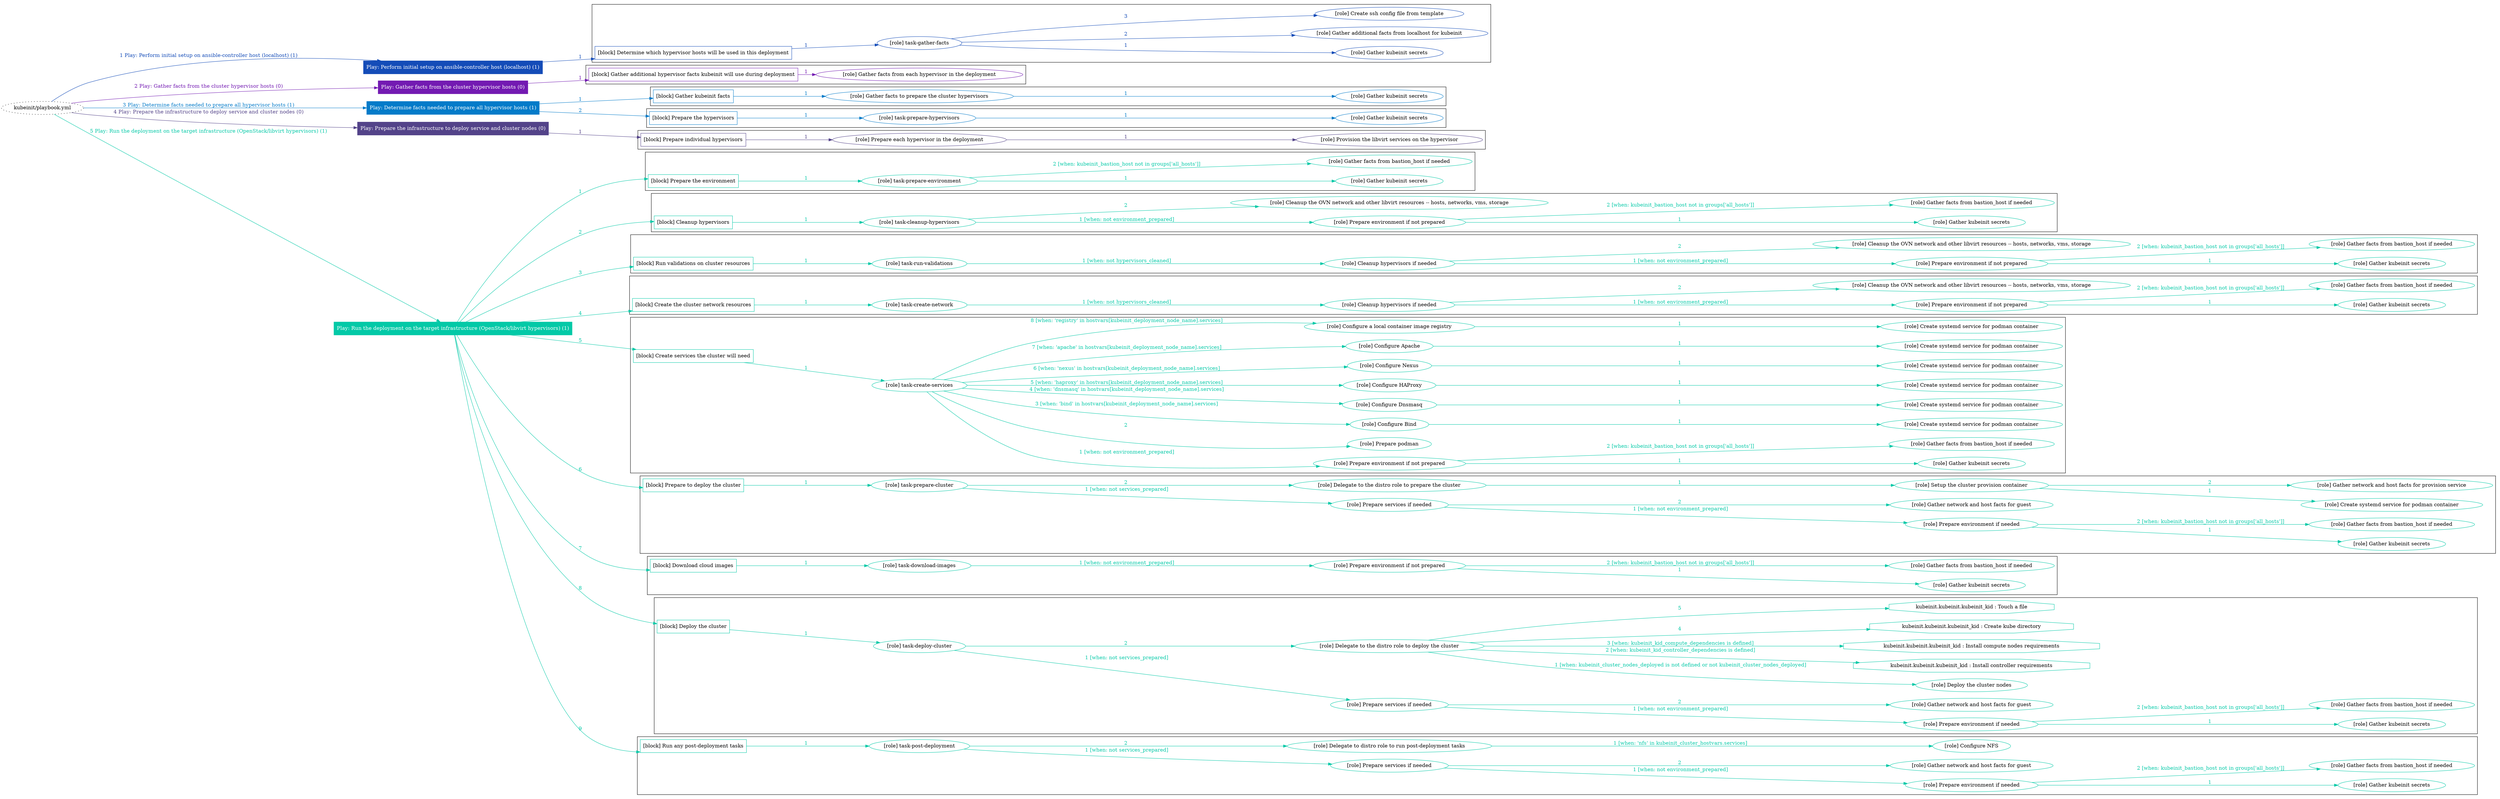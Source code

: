 digraph {
	graph [concentrate=true ordering=in rankdir=LR ratio=fill]
	edge [esep=5 sep=10]
	"kubeinit/playbook.yml" [URL="/home/runner/work/kubeinit/kubeinit/kubeinit/playbook.yml" id=playbook_cefaba28 style=dotted]
	"kubeinit/playbook.yml" -> play_325d3f49 [label="1 Play: Perform initial setup on ansible-controller host (localhost) (1)" color="#144cb8" fontcolor="#144cb8" id=edge_play_325d3f49 labeltooltip="1 Play: Perform initial setup on ansible-controller host (localhost) (1)" tooltip="1 Play: Perform initial setup on ansible-controller host (localhost) (1)"]
	subgraph "Play: Perform initial setup on ansible-controller host (localhost) (1)" {
		play_325d3f49 [label="Play: Perform initial setup on ansible-controller host (localhost) (1)" URL="/home/runner/work/kubeinit/kubeinit/kubeinit/playbook.yml" color="#144cb8" fontcolor="#ffffff" id=play_325d3f49 shape=box style=filled tooltip=localhost]
		play_325d3f49 -> block_23376b75 [label=1 color="#144cb8" fontcolor="#144cb8" id=edge_block_23376b75 labeltooltip=1 tooltip=1]
		subgraph cluster_block_23376b75 {
			block_23376b75 [label="[block] Determine which hypervisor hosts will be used in this deployment" URL="/home/runner/work/kubeinit/kubeinit/kubeinit/playbook.yml" color="#144cb8" id=block_23376b75 labeltooltip="Determine which hypervisor hosts will be used in this deployment" shape=box tooltip="Determine which hypervisor hosts will be used in this deployment"]
			block_23376b75 -> role_2024623d [label="1 " color="#144cb8" fontcolor="#144cb8" id=edge_role_2024623d labeltooltip="1 " tooltip="1 "]
			subgraph "task-gather-facts" {
				role_2024623d [label="[role] task-gather-facts" URL="/home/runner/work/kubeinit/kubeinit/kubeinit/playbook.yml" color="#144cb8" id=role_2024623d tooltip="task-gather-facts"]
				role_2024623d -> role_bca97a11 [label="1 " color="#144cb8" fontcolor="#144cb8" id=edge_role_bca97a11 labeltooltip="1 " tooltip="1 "]
				subgraph "Gather kubeinit secrets" {
					role_bca97a11 [label="[role] Gather kubeinit secrets" URL="/home/runner/.ansible/collections/ansible_collections/kubeinit/kubeinit/roles/kubeinit_prepare/tasks/build_hypervisors_group.yml" color="#144cb8" id=role_bca97a11 tooltip="Gather kubeinit secrets"]
				}
				role_2024623d -> role_b71e6210 [label="2 " color="#144cb8" fontcolor="#144cb8" id=edge_role_b71e6210 labeltooltip="2 " tooltip="2 "]
				subgraph "Gather additional facts from localhost for kubeinit" {
					role_b71e6210 [label="[role] Gather additional facts from localhost for kubeinit" URL="/home/runner/.ansible/collections/ansible_collections/kubeinit/kubeinit/roles/kubeinit_prepare/tasks/build_hypervisors_group.yml" color="#144cb8" id=role_b71e6210 tooltip="Gather additional facts from localhost for kubeinit"]
				}
				role_2024623d -> role_674f438b [label="3 " color="#144cb8" fontcolor="#144cb8" id=edge_role_674f438b labeltooltip="3 " tooltip="3 "]
				subgraph "Create ssh config file from template" {
					role_674f438b [label="[role] Create ssh config file from template" URL="/home/runner/.ansible/collections/ansible_collections/kubeinit/kubeinit/roles/kubeinit_prepare/tasks/build_hypervisors_group.yml" color="#144cb8" id=role_674f438b tooltip="Create ssh config file from template"]
				}
			}
		}
	}
	"kubeinit/playbook.yml" -> play_42750a57 [label="2 Play: Gather facts from the cluster hypervisor hosts (0)" color="#731ab2" fontcolor="#731ab2" id=edge_play_42750a57 labeltooltip="2 Play: Gather facts from the cluster hypervisor hosts (0)" tooltip="2 Play: Gather facts from the cluster hypervisor hosts (0)"]
	subgraph "Play: Gather facts from the cluster hypervisor hosts (0)" {
		play_42750a57 [label="Play: Gather facts from the cluster hypervisor hosts (0)" URL="/home/runner/work/kubeinit/kubeinit/kubeinit/playbook.yml" color="#731ab2" fontcolor="#ffffff" id=play_42750a57 shape=box style=filled tooltip="Play: Gather facts from the cluster hypervisor hosts (0)"]
		play_42750a57 -> block_5f32276d [label=1 color="#731ab2" fontcolor="#731ab2" id=edge_block_5f32276d labeltooltip=1 tooltip=1]
		subgraph cluster_block_5f32276d {
			block_5f32276d [label="[block] Gather additional hypervisor facts kubeinit will use during deployment" URL="/home/runner/work/kubeinit/kubeinit/kubeinit/playbook.yml" color="#731ab2" id=block_5f32276d labeltooltip="Gather additional hypervisor facts kubeinit will use during deployment" shape=box tooltip="Gather additional hypervisor facts kubeinit will use during deployment"]
			block_5f32276d -> role_89d2729c [label="1 " color="#731ab2" fontcolor="#731ab2" id=edge_role_89d2729c labeltooltip="1 " tooltip="1 "]
			subgraph "Gather facts from each hypervisor in the deployment" {
				role_89d2729c [label="[role] Gather facts from each hypervisor in the deployment" URL="/home/runner/work/kubeinit/kubeinit/kubeinit/playbook.yml" color="#731ab2" id=role_89d2729c tooltip="Gather facts from each hypervisor in the deployment"]
			}
		}
	}
	"kubeinit/playbook.yml" -> play_614ac82c [label="3 Play: Determine facts needed to prepare all hypervisor hosts (1)" color="#037bc9" fontcolor="#037bc9" id=edge_play_614ac82c labeltooltip="3 Play: Determine facts needed to prepare all hypervisor hosts (1)" tooltip="3 Play: Determine facts needed to prepare all hypervisor hosts (1)"]
	subgraph "Play: Determine facts needed to prepare all hypervisor hosts (1)" {
		play_614ac82c [label="Play: Determine facts needed to prepare all hypervisor hosts (1)" URL="/home/runner/work/kubeinit/kubeinit/kubeinit/playbook.yml" color="#037bc9" fontcolor="#ffffff" id=play_614ac82c shape=box style=filled tooltip=localhost]
		play_614ac82c -> block_f7cb5c4a [label=1 color="#037bc9" fontcolor="#037bc9" id=edge_block_f7cb5c4a labeltooltip=1 tooltip=1]
		subgraph cluster_block_f7cb5c4a {
			block_f7cb5c4a [label="[block] Gather kubeinit facts" URL="/home/runner/work/kubeinit/kubeinit/kubeinit/playbook.yml" color="#037bc9" id=block_f7cb5c4a labeltooltip="Gather kubeinit facts" shape=box tooltip="Gather kubeinit facts"]
			block_f7cb5c4a -> role_6af7c5f3 [label="1 " color="#037bc9" fontcolor="#037bc9" id=edge_role_6af7c5f3 labeltooltip="1 " tooltip="1 "]
			subgraph "Gather facts to prepare the cluster hypervisors" {
				role_6af7c5f3 [label="[role] Gather facts to prepare the cluster hypervisors" URL="/home/runner/work/kubeinit/kubeinit/kubeinit/playbook.yml" color="#037bc9" id=role_6af7c5f3 tooltip="Gather facts to prepare the cluster hypervisors"]
				role_6af7c5f3 -> role_f7c3d868 [label="1 " color="#037bc9" fontcolor="#037bc9" id=edge_role_f7c3d868 labeltooltip="1 " tooltip="1 "]
				subgraph "Gather kubeinit secrets" {
					role_f7c3d868 [label="[role] Gather kubeinit secrets" URL="/home/runner/.ansible/collections/ansible_collections/kubeinit/kubeinit/roles/kubeinit_prepare/tasks/gather_kubeinit_facts.yml" color="#037bc9" id=role_f7c3d868 tooltip="Gather kubeinit secrets"]
				}
			}
		}
		play_614ac82c -> block_202badc5 [label=2 color="#037bc9" fontcolor="#037bc9" id=edge_block_202badc5 labeltooltip=2 tooltip=2]
		subgraph cluster_block_202badc5 {
			block_202badc5 [label="[block] Prepare the hypervisors" URL="/home/runner/work/kubeinit/kubeinit/kubeinit/playbook.yml" color="#037bc9" id=block_202badc5 labeltooltip="Prepare the hypervisors" shape=box tooltip="Prepare the hypervisors"]
			block_202badc5 -> role_7972b65f [label="1 " color="#037bc9" fontcolor="#037bc9" id=edge_role_7972b65f labeltooltip="1 " tooltip="1 "]
			subgraph "task-prepare-hypervisors" {
				role_7972b65f [label="[role] task-prepare-hypervisors" URL="/home/runner/work/kubeinit/kubeinit/kubeinit/playbook.yml" color="#037bc9" id=role_7972b65f tooltip="task-prepare-hypervisors"]
				role_7972b65f -> role_b2ff57ec [label="1 " color="#037bc9" fontcolor="#037bc9" id=edge_role_b2ff57ec labeltooltip="1 " tooltip="1 "]
				subgraph "Gather kubeinit secrets" {
					role_b2ff57ec [label="[role] Gather kubeinit secrets" URL="/home/runner/.ansible/collections/ansible_collections/kubeinit/kubeinit/roles/kubeinit_prepare/tasks/gather_kubeinit_facts.yml" color="#037bc9" id=role_b2ff57ec tooltip="Gather kubeinit secrets"]
				}
			}
		}
	}
	"kubeinit/playbook.yml" -> play_904a58d1 [label="4 Play: Prepare the infrastructure to deploy service and cluster nodes (0)" color="#534389" fontcolor="#534389" id=edge_play_904a58d1 labeltooltip="4 Play: Prepare the infrastructure to deploy service and cluster nodes (0)" tooltip="4 Play: Prepare the infrastructure to deploy service and cluster nodes (0)"]
	subgraph "Play: Prepare the infrastructure to deploy service and cluster nodes (0)" {
		play_904a58d1 [label="Play: Prepare the infrastructure to deploy service and cluster nodes (0)" URL="/home/runner/work/kubeinit/kubeinit/kubeinit/playbook.yml" color="#534389" fontcolor="#ffffff" id=play_904a58d1 shape=box style=filled tooltip="Play: Prepare the infrastructure to deploy service and cluster nodes (0)"]
		play_904a58d1 -> block_9844ecdd [label=1 color="#534389" fontcolor="#534389" id=edge_block_9844ecdd labeltooltip=1 tooltip=1]
		subgraph cluster_block_9844ecdd {
			block_9844ecdd [label="[block] Prepare individual hypervisors" URL="/home/runner/work/kubeinit/kubeinit/kubeinit/playbook.yml" color="#534389" id=block_9844ecdd labeltooltip="Prepare individual hypervisors" shape=box tooltip="Prepare individual hypervisors"]
			block_9844ecdd -> role_055c35c7 [label="1 " color="#534389" fontcolor="#534389" id=edge_role_055c35c7 labeltooltip="1 " tooltip="1 "]
			subgraph "Prepare each hypervisor in the deployment" {
				role_055c35c7 [label="[role] Prepare each hypervisor in the deployment" URL="/home/runner/work/kubeinit/kubeinit/kubeinit/playbook.yml" color="#534389" id=role_055c35c7 tooltip="Prepare each hypervisor in the deployment"]
				role_055c35c7 -> role_8af841fa [label="1 " color="#534389" fontcolor="#534389" id=edge_role_8af841fa labeltooltip="1 " tooltip="1 "]
				subgraph "Provision the libvirt services on the hypervisor" {
					role_8af841fa [label="[role] Provision the libvirt services on the hypervisor" URL="/home/runner/.ansible/collections/ansible_collections/kubeinit/kubeinit/roles/kubeinit_prepare/tasks/prepare_hypervisor.yml" color="#534389" id=role_8af841fa tooltip="Provision the libvirt services on the hypervisor"]
				}
			}
		}
	}
	"kubeinit/playbook.yml" -> play_9a0593f5 [label="5 Play: Run the deployment on the target infrastructure (OpenStack/libvirt hypervisors) (1)" color="#03c9a7" fontcolor="#03c9a7" id=edge_play_9a0593f5 labeltooltip="5 Play: Run the deployment on the target infrastructure (OpenStack/libvirt hypervisors) (1)" tooltip="5 Play: Run the deployment on the target infrastructure (OpenStack/libvirt hypervisors) (1)"]
	subgraph "Play: Run the deployment on the target infrastructure (OpenStack/libvirt hypervisors) (1)" {
		play_9a0593f5 [label="Play: Run the deployment on the target infrastructure (OpenStack/libvirt hypervisors) (1)" URL="/home/runner/work/kubeinit/kubeinit/kubeinit/playbook.yml" color="#03c9a7" fontcolor="#ffffff" id=play_9a0593f5 shape=box style=filled tooltip=localhost]
		play_9a0593f5 -> block_036253ac [label=1 color="#03c9a7" fontcolor="#03c9a7" id=edge_block_036253ac labeltooltip=1 tooltip=1]
		subgraph cluster_block_036253ac {
			block_036253ac [label="[block] Prepare the environment" URL="/home/runner/work/kubeinit/kubeinit/kubeinit/playbook.yml" color="#03c9a7" id=block_036253ac labeltooltip="Prepare the environment" shape=box tooltip="Prepare the environment"]
			block_036253ac -> role_a7d32f3c [label="1 " color="#03c9a7" fontcolor="#03c9a7" id=edge_role_a7d32f3c labeltooltip="1 " tooltip="1 "]
			subgraph "task-prepare-environment" {
				role_a7d32f3c [label="[role] task-prepare-environment" URL="/home/runner/work/kubeinit/kubeinit/kubeinit/playbook.yml" color="#03c9a7" id=role_a7d32f3c tooltip="task-prepare-environment"]
				role_a7d32f3c -> role_b6ccdde4 [label="1 " color="#03c9a7" fontcolor="#03c9a7" id=edge_role_b6ccdde4 labeltooltip="1 " tooltip="1 "]
				subgraph "Gather kubeinit secrets" {
					role_b6ccdde4 [label="[role] Gather kubeinit secrets" URL="/home/runner/.ansible/collections/ansible_collections/kubeinit/kubeinit/roles/kubeinit_prepare/tasks/gather_kubeinit_facts.yml" color="#03c9a7" id=role_b6ccdde4 tooltip="Gather kubeinit secrets"]
				}
				role_a7d32f3c -> role_221dea9d [label="2 [when: kubeinit_bastion_host not in groups['all_hosts']]" color="#03c9a7" fontcolor="#03c9a7" id=edge_role_221dea9d labeltooltip="2 [when: kubeinit_bastion_host not in groups['all_hosts']]" tooltip="2 [when: kubeinit_bastion_host not in groups['all_hosts']]"]
				subgraph "Gather facts from bastion_host if needed" {
					role_221dea9d [label="[role] Gather facts from bastion_host if needed" URL="/home/runner/.ansible/collections/ansible_collections/kubeinit/kubeinit/roles/kubeinit_prepare/tasks/main.yml" color="#03c9a7" id=role_221dea9d tooltip="Gather facts from bastion_host if needed"]
				}
			}
		}
		play_9a0593f5 -> block_52c42f3b [label=2 color="#03c9a7" fontcolor="#03c9a7" id=edge_block_52c42f3b labeltooltip=2 tooltip=2]
		subgraph cluster_block_52c42f3b {
			block_52c42f3b [label="[block] Cleanup hypervisors" URL="/home/runner/work/kubeinit/kubeinit/kubeinit/playbook.yml" color="#03c9a7" id=block_52c42f3b labeltooltip="Cleanup hypervisors" shape=box tooltip="Cleanup hypervisors"]
			block_52c42f3b -> role_8d43fa67 [label="1 " color="#03c9a7" fontcolor="#03c9a7" id=edge_role_8d43fa67 labeltooltip="1 " tooltip="1 "]
			subgraph "task-cleanup-hypervisors" {
				role_8d43fa67 [label="[role] task-cleanup-hypervisors" URL="/home/runner/work/kubeinit/kubeinit/kubeinit/playbook.yml" color="#03c9a7" id=role_8d43fa67 tooltip="task-cleanup-hypervisors"]
				role_8d43fa67 -> role_2118fcb0 [label="1 [when: not environment_prepared]" color="#03c9a7" fontcolor="#03c9a7" id=edge_role_2118fcb0 labeltooltip="1 [when: not environment_prepared]" tooltip="1 [when: not environment_prepared]"]
				subgraph "Prepare environment if not prepared" {
					role_2118fcb0 [label="[role] Prepare environment if not prepared" URL="/home/runner/.ansible/collections/ansible_collections/kubeinit/kubeinit/roles/kubeinit_libvirt/tasks/cleanup_hypervisors.yml" color="#03c9a7" id=role_2118fcb0 tooltip="Prepare environment if not prepared"]
					role_2118fcb0 -> role_2e000b94 [label="1 " color="#03c9a7" fontcolor="#03c9a7" id=edge_role_2e000b94 labeltooltip="1 " tooltip="1 "]
					subgraph "Gather kubeinit secrets" {
						role_2e000b94 [label="[role] Gather kubeinit secrets" URL="/home/runner/.ansible/collections/ansible_collections/kubeinit/kubeinit/roles/kubeinit_prepare/tasks/gather_kubeinit_facts.yml" color="#03c9a7" id=role_2e000b94 tooltip="Gather kubeinit secrets"]
					}
					role_2118fcb0 -> role_d6f2c7db [label="2 [when: kubeinit_bastion_host not in groups['all_hosts']]" color="#03c9a7" fontcolor="#03c9a7" id=edge_role_d6f2c7db labeltooltip="2 [when: kubeinit_bastion_host not in groups['all_hosts']]" tooltip="2 [when: kubeinit_bastion_host not in groups['all_hosts']]"]
					subgraph "Gather facts from bastion_host if needed" {
						role_d6f2c7db [label="[role] Gather facts from bastion_host if needed" URL="/home/runner/.ansible/collections/ansible_collections/kubeinit/kubeinit/roles/kubeinit_prepare/tasks/main.yml" color="#03c9a7" id=role_d6f2c7db tooltip="Gather facts from bastion_host if needed"]
					}
				}
				role_8d43fa67 -> role_1518e73e [label="2 " color="#03c9a7" fontcolor="#03c9a7" id=edge_role_1518e73e labeltooltip="2 " tooltip="2 "]
				subgraph "Cleanup the OVN network and other libvirt resources -- hosts, networks, vms, storage" {
					role_1518e73e [label="[role] Cleanup the OVN network and other libvirt resources -- hosts, networks, vms, storage" URL="/home/runner/.ansible/collections/ansible_collections/kubeinit/kubeinit/roles/kubeinit_libvirt/tasks/cleanup_hypervisors.yml" color="#03c9a7" id=role_1518e73e tooltip="Cleanup the OVN network and other libvirt resources -- hosts, networks, vms, storage"]
				}
			}
		}
		play_9a0593f5 -> block_0acac341 [label=3 color="#03c9a7" fontcolor="#03c9a7" id=edge_block_0acac341 labeltooltip=3 tooltip=3]
		subgraph cluster_block_0acac341 {
			block_0acac341 [label="[block] Run validations on cluster resources" URL="/home/runner/work/kubeinit/kubeinit/kubeinit/playbook.yml" color="#03c9a7" id=block_0acac341 labeltooltip="Run validations on cluster resources" shape=box tooltip="Run validations on cluster resources"]
			block_0acac341 -> role_e7a032e3 [label="1 " color="#03c9a7" fontcolor="#03c9a7" id=edge_role_e7a032e3 labeltooltip="1 " tooltip="1 "]
			subgraph "task-run-validations" {
				role_e7a032e3 [label="[role] task-run-validations" URL="/home/runner/work/kubeinit/kubeinit/kubeinit/playbook.yml" color="#03c9a7" id=role_e7a032e3 tooltip="task-run-validations"]
				role_e7a032e3 -> role_70b4c64a [label="1 [when: not hypervisors_cleaned]" color="#03c9a7" fontcolor="#03c9a7" id=edge_role_70b4c64a labeltooltip="1 [when: not hypervisors_cleaned]" tooltip="1 [when: not hypervisors_cleaned]"]
				subgraph "Cleanup hypervisors if needed" {
					role_70b4c64a [label="[role] Cleanup hypervisors if needed" URL="/home/runner/.ansible/collections/ansible_collections/kubeinit/kubeinit/roles/kubeinit_validations/tasks/main.yml" color="#03c9a7" id=role_70b4c64a tooltip="Cleanup hypervisors if needed"]
					role_70b4c64a -> role_ff578e13 [label="1 [when: not environment_prepared]" color="#03c9a7" fontcolor="#03c9a7" id=edge_role_ff578e13 labeltooltip="1 [when: not environment_prepared]" tooltip="1 [when: not environment_prepared]"]
					subgraph "Prepare environment if not prepared" {
						role_ff578e13 [label="[role] Prepare environment if not prepared" URL="/home/runner/.ansible/collections/ansible_collections/kubeinit/kubeinit/roles/kubeinit_libvirt/tasks/cleanup_hypervisors.yml" color="#03c9a7" id=role_ff578e13 tooltip="Prepare environment if not prepared"]
						role_ff578e13 -> role_98009dff [label="1 " color="#03c9a7" fontcolor="#03c9a7" id=edge_role_98009dff labeltooltip="1 " tooltip="1 "]
						subgraph "Gather kubeinit secrets" {
							role_98009dff [label="[role] Gather kubeinit secrets" URL="/home/runner/.ansible/collections/ansible_collections/kubeinit/kubeinit/roles/kubeinit_prepare/tasks/gather_kubeinit_facts.yml" color="#03c9a7" id=role_98009dff tooltip="Gather kubeinit secrets"]
						}
						role_ff578e13 -> role_6146cd2c [label="2 [when: kubeinit_bastion_host not in groups['all_hosts']]" color="#03c9a7" fontcolor="#03c9a7" id=edge_role_6146cd2c labeltooltip="2 [when: kubeinit_bastion_host not in groups['all_hosts']]" tooltip="2 [when: kubeinit_bastion_host not in groups['all_hosts']]"]
						subgraph "Gather facts from bastion_host if needed" {
							role_6146cd2c [label="[role] Gather facts from bastion_host if needed" URL="/home/runner/.ansible/collections/ansible_collections/kubeinit/kubeinit/roles/kubeinit_prepare/tasks/main.yml" color="#03c9a7" id=role_6146cd2c tooltip="Gather facts from bastion_host if needed"]
						}
					}
					role_70b4c64a -> role_72428577 [label="2 " color="#03c9a7" fontcolor="#03c9a7" id=edge_role_72428577 labeltooltip="2 " tooltip="2 "]
					subgraph "Cleanup the OVN network and other libvirt resources -- hosts, networks, vms, storage" {
						role_72428577 [label="[role] Cleanup the OVN network and other libvirt resources -- hosts, networks, vms, storage" URL="/home/runner/.ansible/collections/ansible_collections/kubeinit/kubeinit/roles/kubeinit_libvirt/tasks/cleanup_hypervisors.yml" color="#03c9a7" id=role_72428577 tooltip="Cleanup the OVN network and other libvirt resources -- hosts, networks, vms, storage"]
					}
				}
			}
		}
		play_9a0593f5 -> block_e2099749 [label=4 color="#03c9a7" fontcolor="#03c9a7" id=edge_block_e2099749 labeltooltip=4 tooltip=4]
		subgraph cluster_block_e2099749 {
			block_e2099749 [label="[block] Create the cluster network resources" URL="/home/runner/work/kubeinit/kubeinit/kubeinit/playbook.yml" color="#03c9a7" id=block_e2099749 labeltooltip="Create the cluster network resources" shape=box tooltip="Create the cluster network resources"]
			block_e2099749 -> role_426b6c5f [label="1 " color="#03c9a7" fontcolor="#03c9a7" id=edge_role_426b6c5f labeltooltip="1 " tooltip="1 "]
			subgraph "task-create-network" {
				role_426b6c5f [label="[role] task-create-network" URL="/home/runner/work/kubeinit/kubeinit/kubeinit/playbook.yml" color="#03c9a7" id=role_426b6c5f tooltip="task-create-network"]
				role_426b6c5f -> role_32a25ac9 [label="1 [when: not hypervisors_cleaned]" color="#03c9a7" fontcolor="#03c9a7" id=edge_role_32a25ac9 labeltooltip="1 [when: not hypervisors_cleaned]" tooltip="1 [when: not hypervisors_cleaned]"]
				subgraph "Cleanup hypervisors if needed" {
					role_32a25ac9 [label="[role] Cleanup hypervisors if needed" URL="/home/runner/.ansible/collections/ansible_collections/kubeinit/kubeinit/roles/kubeinit_libvirt/tasks/create_network.yml" color="#03c9a7" id=role_32a25ac9 tooltip="Cleanup hypervisors if needed"]
					role_32a25ac9 -> role_254f2dbc [label="1 [when: not environment_prepared]" color="#03c9a7" fontcolor="#03c9a7" id=edge_role_254f2dbc labeltooltip="1 [when: not environment_prepared]" tooltip="1 [when: not environment_prepared]"]
					subgraph "Prepare environment if not prepared" {
						role_254f2dbc [label="[role] Prepare environment if not prepared" URL="/home/runner/.ansible/collections/ansible_collections/kubeinit/kubeinit/roles/kubeinit_libvirt/tasks/cleanup_hypervisors.yml" color="#03c9a7" id=role_254f2dbc tooltip="Prepare environment if not prepared"]
						role_254f2dbc -> role_50cd561e [label="1 " color="#03c9a7" fontcolor="#03c9a7" id=edge_role_50cd561e labeltooltip="1 " tooltip="1 "]
						subgraph "Gather kubeinit secrets" {
							role_50cd561e [label="[role] Gather kubeinit secrets" URL="/home/runner/.ansible/collections/ansible_collections/kubeinit/kubeinit/roles/kubeinit_prepare/tasks/gather_kubeinit_facts.yml" color="#03c9a7" id=role_50cd561e tooltip="Gather kubeinit secrets"]
						}
						role_254f2dbc -> role_20feab24 [label="2 [when: kubeinit_bastion_host not in groups['all_hosts']]" color="#03c9a7" fontcolor="#03c9a7" id=edge_role_20feab24 labeltooltip="2 [when: kubeinit_bastion_host not in groups['all_hosts']]" tooltip="2 [when: kubeinit_bastion_host not in groups['all_hosts']]"]
						subgraph "Gather facts from bastion_host if needed" {
							role_20feab24 [label="[role] Gather facts from bastion_host if needed" URL="/home/runner/.ansible/collections/ansible_collections/kubeinit/kubeinit/roles/kubeinit_prepare/tasks/main.yml" color="#03c9a7" id=role_20feab24 tooltip="Gather facts from bastion_host if needed"]
						}
					}
					role_32a25ac9 -> role_6bac9579 [label="2 " color="#03c9a7" fontcolor="#03c9a7" id=edge_role_6bac9579 labeltooltip="2 " tooltip="2 "]
					subgraph "Cleanup the OVN network and other libvirt resources -- hosts, networks, vms, storage" {
						role_6bac9579 [label="[role] Cleanup the OVN network and other libvirt resources -- hosts, networks, vms, storage" URL="/home/runner/.ansible/collections/ansible_collections/kubeinit/kubeinit/roles/kubeinit_libvirt/tasks/cleanup_hypervisors.yml" color="#03c9a7" id=role_6bac9579 tooltip="Cleanup the OVN network and other libvirt resources -- hosts, networks, vms, storage"]
					}
				}
			}
		}
		play_9a0593f5 -> block_7fa5939f [label=5 color="#03c9a7" fontcolor="#03c9a7" id=edge_block_7fa5939f labeltooltip=5 tooltip=5]
		subgraph cluster_block_7fa5939f {
			block_7fa5939f [label="[block] Create services the cluster will need" URL="/home/runner/work/kubeinit/kubeinit/kubeinit/playbook.yml" color="#03c9a7" id=block_7fa5939f labeltooltip="Create services the cluster will need" shape=box tooltip="Create services the cluster will need"]
			block_7fa5939f -> role_738bbca1 [label="1 " color="#03c9a7" fontcolor="#03c9a7" id=edge_role_738bbca1 labeltooltip="1 " tooltip="1 "]
			subgraph "task-create-services" {
				role_738bbca1 [label="[role] task-create-services" URL="/home/runner/work/kubeinit/kubeinit/kubeinit/playbook.yml" color="#03c9a7" id=role_738bbca1 tooltip="task-create-services"]
				role_738bbca1 -> role_1a7fdd71 [label="1 [when: not environment_prepared]" color="#03c9a7" fontcolor="#03c9a7" id=edge_role_1a7fdd71 labeltooltip="1 [when: not environment_prepared]" tooltip="1 [when: not environment_prepared]"]
				subgraph "Prepare environment if not prepared" {
					role_1a7fdd71 [label="[role] Prepare environment if not prepared" URL="/home/runner/.ansible/collections/ansible_collections/kubeinit/kubeinit/roles/kubeinit_services/tasks/main.yml" color="#03c9a7" id=role_1a7fdd71 tooltip="Prepare environment if not prepared"]
					role_1a7fdd71 -> role_c6811ac6 [label="1 " color="#03c9a7" fontcolor="#03c9a7" id=edge_role_c6811ac6 labeltooltip="1 " tooltip="1 "]
					subgraph "Gather kubeinit secrets" {
						role_c6811ac6 [label="[role] Gather kubeinit secrets" URL="/home/runner/.ansible/collections/ansible_collections/kubeinit/kubeinit/roles/kubeinit_prepare/tasks/gather_kubeinit_facts.yml" color="#03c9a7" id=role_c6811ac6 tooltip="Gather kubeinit secrets"]
					}
					role_1a7fdd71 -> role_a5faea4b [label="2 [when: kubeinit_bastion_host not in groups['all_hosts']]" color="#03c9a7" fontcolor="#03c9a7" id=edge_role_a5faea4b labeltooltip="2 [when: kubeinit_bastion_host not in groups['all_hosts']]" tooltip="2 [when: kubeinit_bastion_host not in groups['all_hosts']]"]
					subgraph "Gather facts from bastion_host if needed" {
						role_a5faea4b [label="[role] Gather facts from bastion_host if needed" URL="/home/runner/.ansible/collections/ansible_collections/kubeinit/kubeinit/roles/kubeinit_prepare/tasks/main.yml" color="#03c9a7" id=role_a5faea4b tooltip="Gather facts from bastion_host if needed"]
					}
				}
				role_738bbca1 -> role_be380445 [label="2 " color="#03c9a7" fontcolor="#03c9a7" id=edge_role_be380445 labeltooltip="2 " tooltip="2 "]
				subgraph "Prepare podman" {
					role_be380445 [label="[role] Prepare podman" URL="/home/runner/.ansible/collections/ansible_collections/kubeinit/kubeinit/roles/kubeinit_services/tasks/00_create_service_pod.yml" color="#03c9a7" id=role_be380445 tooltip="Prepare podman"]
				}
				role_738bbca1 -> role_ad70ddff [label="3 [when: 'bind' in hostvars[kubeinit_deployment_node_name].services]" color="#03c9a7" fontcolor="#03c9a7" id=edge_role_ad70ddff labeltooltip="3 [when: 'bind' in hostvars[kubeinit_deployment_node_name].services]" tooltip="3 [when: 'bind' in hostvars[kubeinit_deployment_node_name].services]"]
				subgraph "Configure Bind" {
					role_ad70ddff [label="[role] Configure Bind" URL="/home/runner/.ansible/collections/ansible_collections/kubeinit/kubeinit/roles/kubeinit_services/tasks/start_services_containers.yml" color="#03c9a7" id=role_ad70ddff tooltip="Configure Bind"]
					role_ad70ddff -> role_39acfee8 [label="1 " color="#03c9a7" fontcolor="#03c9a7" id=edge_role_39acfee8 labeltooltip="1 " tooltip="1 "]
					subgraph "Create systemd service for podman container" {
						role_39acfee8 [label="[role] Create systemd service for podman container" URL="/home/runner/.ansible/collections/ansible_collections/kubeinit/kubeinit/roles/kubeinit_bind/tasks/main.yml" color="#03c9a7" id=role_39acfee8 tooltip="Create systemd service for podman container"]
					}
				}
				role_738bbca1 -> role_086b98d8 [label="4 [when: 'dnsmasq' in hostvars[kubeinit_deployment_node_name].services]" color="#03c9a7" fontcolor="#03c9a7" id=edge_role_086b98d8 labeltooltip="4 [when: 'dnsmasq' in hostvars[kubeinit_deployment_node_name].services]" tooltip="4 [when: 'dnsmasq' in hostvars[kubeinit_deployment_node_name].services]"]
				subgraph "Configure Dnsmasq" {
					role_086b98d8 [label="[role] Configure Dnsmasq" URL="/home/runner/.ansible/collections/ansible_collections/kubeinit/kubeinit/roles/kubeinit_services/tasks/start_services_containers.yml" color="#03c9a7" id=role_086b98d8 tooltip="Configure Dnsmasq"]
					role_086b98d8 -> role_cf8d1332 [label="1 " color="#03c9a7" fontcolor="#03c9a7" id=edge_role_cf8d1332 labeltooltip="1 " tooltip="1 "]
					subgraph "Create systemd service for podman container" {
						role_cf8d1332 [label="[role] Create systemd service for podman container" URL="/home/runner/.ansible/collections/ansible_collections/kubeinit/kubeinit/roles/kubeinit_dnsmasq/tasks/main.yml" color="#03c9a7" id=role_cf8d1332 tooltip="Create systemd service for podman container"]
					}
				}
				role_738bbca1 -> role_e63ed709 [label="5 [when: 'haproxy' in hostvars[kubeinit_deployment_node_name].services]" color="#03c9a7" fontcolor="#03c9a7" id=edge_role_e63ed709 labeltooltip="5 [when: 'haproxy' in hostvars[kubeinit_deployment_node_name].services]" tooltip="5 [when: 'haproxy' in hostvars[kubeinit_deployment_node_name].services]"]
				subgraph "Configure HAProxy" {
					role_e63ed709 [label="[role] Configure HAProxy" URL="/home/runner/.ansible/collections/ansible_collections/kubeinit/kubeinit/roles/kubeinit_services/tasks/start_services_containers.yml" color="#03c9a7" id=role_e63ed709 tooltip="Configure HAProxy"]
					role_e63ed709 -> role_64a81245 [label="1 " color="#03c9a7" fontcolor="#03c9a7" id=edge_role_64a81245 labeltooltip="1 " tooltip="1 "]
					subgraph "Create systemd service for podman container" {
						role_64a81245 [label="[role] Create systemd service for podman container" URL="/home/runner/.ansible/collections/ansible_collections/kubeinit/kubeinit/roles/kubeinit_haproxy/tasks/main.yml" color="#03c9a7" id=role_64a81245 tooltip="Create systemd service for podman container"]
					}
				}
				role_738bbca1 -> role_19b84e07 [label="6 [when: 'nexus' in hostvars[kubeinit_deployment_node_name].services]" color="#03c9a7" fontcolor="#03c9a7" id=edge_role_19b84e07 labeltooltip="6 [when: 'nexus' in hostvars[kubeinit_deployment_node_name].services]" tooltip="6 [when: 'nexus' in hostvars[kubeinit_deployment_node_name].services]"]
				subgraph "Configure Nexus" {
					role_19b84e07 [label="[role] Configure Nexus" URL="/home/runner/.ansible/collections/ansible_collections/kubeinit/kubeinit/roles/kubeinit_services/tasks/start_services_containers.yml" color="#03c9a7" id=role_19b84e07 tooltip="Configure Nexus"]
					role_19b84e07 -> role_2dadce05 [label="1 " color="#03c9a7" fontcolor="#03c9a7" id=edge_role_2dadce05 labeltooltip="1 " tooltip="1 "]
					subgraph "Create systemd service for podman container" {
						role_2dadce05 [label="[role] Create systemd service for podman container" URL="/home/runner/.ansible/collections/ansible_collections/kubeinit/kubeinit/roles/kubeinit_nexus/tasks/main.yml" color="#03c9a7" id=role_2dadce05 tooltip="Create systemd service for podman container"]
					}
				}
				role_738bbca1 -> role_0f8d2fec [label="7 [when: 'apache' in hostvars[kubeinit_deployment_node_name].services]" color="#03c9a7" fontcolor="#03c9a7" id=edge_role_0f8d2fec labeltooltip="7 [when: 'apache' in hostvars[kubeinit_deployment_node_name].services]" tooltip="7 [when: 'apache' in hostvars[kubeinit_deployment_node_name].services]"]
				subgraph "Configure Apache" {
					role_0f8d2fec [label="[role] Configure Apache" URL="/home/runner/.ansible/collections/ansible_collections/kubeinit/kubeinit/roles/kubeinit_services/tasks/start_services_containers.yml" color="#03c9a7" id=role_0f8d2fec tooltip="Configure Apache"]
					role_0f8d2fec -> role_45d64dea [label="1 " color="#03c9a7" fontcolor="#03c9a7" id=edge_role_45d64dea labeltooltip="1 " tooltip="1 "]
					subgraph "Create systemd service for podman container" {
						role_45d64dea [label="[role] Create systemd service for podman container" URL="/home/runner/.ansible/collections/ansible_collections/kubeinit/kubeinit/roles/kubeinit_apache/tasks/main.yml" color="#03c9a7" id=role_45d64dea tooltip="Create systemd service for podman container"]
					}
				}
				role_738bbca1 -> role_1ca57830 [label="8 [when: 'registry' in hostvars[kubeinit_deployment_node_name].services]" color="#03c9a7" fontcolor="#03c9a7" id=edge_role_1ca57830 labeltooltip="8 [when: 'registry' in hostvars[kubeinit_deployment_node_name].services]" tooltip="8 [when: 'registry' in hostvars[kubeinit_deployment_node_name].services]"]
				subgraph "Configure a local container image registry" {
					role_1ca57830 [label="[role] Configure a local container image registry" URL="/home/runner/.ansible/collections/ansible_collections/kubeinit/kubeinit/roles/kubeinit_services/tasks/start_services_containers.yml" color="#03c9a7" id=role_1ca57830 tooltip="Configure a local container image registry"]
					role_1ca57830 -> role_961d378b [label="1 " color="#03c9a7" fontcolor="#03c9a7" id=edge_role_961d378b labeltooltip="1 " tooltip="1 "]
					subgraph "Create systemd service for podman container" {
						role_961d378b [label="[role] Create systemd service for podman container" URL="/home/runner/.ansible/collections/ansible_collections/kubeinit/kubeinit/roles/kubeinit_registry/tasks/main.yml" color="#03c9a7" id=role_961d378b tooltip="Create systemd service for podman container"]
					}
				}
			}
		}
		play_9a0593f5 -> block_a2001fc8 [label=6 color="#03c9a7" fontcolor="#03c9a7" id=edge_block_a2001fc8 labeltooltip=6 tooltip=6]
		subgraph cluster_block_a2001fc8 {
			block_a2001fc8 [label="[block] Prepare to deploy the cluster" URL="/home/runner/work/kubeinit/kubeinit/kubeinit/playbook.yml" color="#03c9a7" id=block_a2001fc8 labeltooltip="Prepare to deploy the cluster" shape=box tooltip="Prepare to deploy the cluster"]
			block_a2001fc8 -> role_7535c320 [label="1 " color="#03c9a7" fontcolor="#03c9a7" id=edge_role_7535c320 labeltooltip="1 " tooltip="1 "]
			subgraph "task-prepare-cluster" {
				role_7535c320 [label="[role] task-prepare-cluster" URL="/home/runner/work/kubeinit/kubeinit/kubeinit/playbook.yml" color="#03c9a7" id=role_7535c320 tooltip="task-prepare-cluster"]
				role_7535c320 -> role_d1538cbf [label="1 [when: not services_prepared]" color="#03c9a7" fontcolor="#03c9a7" id=edge_role_d1538cbf labeltooltip="1 [when: not services_prepared]" tooltip="1 [when: not services_prepared]"]
				subgraph "Prepare services if needed" {
					role_d1538cbf [label="[role] Prepare services if needed" URL="/home/runner/.ansible/collections/ansible_collections/kubeinit/kubeinit/roles/kubeinit_prepare/tasks/prepare_cluster.yml" color="#03c9a7" id=role_d1538cbf tooltip="Prepare services if needed"]
					role_d1538cbf -> role_8500f369 [label="1 [when: not environment_prepared]" color="#03c9a7" fontcolor="#03c9a7" id=edge_role_8500f369 labeltooltip="1 [when: not environment_prepared]" tooltip="1 [when: not environment_prepared]"]
					subgraph "Prepare environment if needed" {
						role_8500f369 [label="[role] Prepare environment if needed" URL="/home/runner/.ansible/collections/ansible_collections/kubeinit/kubeinit/roles/kubeinit_services/tasks/prepare_services.yml" color="#03c9a7" id=role_8500f369 tooltip="Prepare environment if needed"]
						role_8500f369 -> role_a99d0800 [label="1 " color="#03c9a7" fontcolor="#03c9a7" id=edge_role_a99d0800 labeltooltip="1 " tooltip="1 "]
						subgraph "Gather kubeinit secrets" {
							role_a99d0800 [label="[role] Gather kubeinit secrets" URL="/home/runner/.ansible/collections/ansible_collections/kubeinit/kubeinit/roles/kubeinit_prepare/tasks/gather_kubeinit_facts.yml" color="#03c9a7" id=role_a99d0800 tooltip="Gather kubeinit secrets"]
						}
						role_8500f369 -> role_c003de23 [label="2 [when: kubeinit_bastion_host not in groups['all_hosts']]" color="#03c9a7" fontcolor="#03c9a7" id=edge_role_c003de23 labeltooltip="2 [when: kubeinit_bastion_host not in groups['all_hosts']]" tooltip="2 [when: kubeinit_bastion_host not in groups['all_hosts']]"]
						subgraph "Gather facts from bastion_host if needed" {
							role_c003de23 [label="[role] Gather facts from bastion_host if needed" URL="/home/runner/.ansible/collections/ansible_collections/kubeinit/kubeinit/roles/kubeinit_prepare/tasks/main.yml" color="#03c9a7" id=role_c003de23 tooltip="Gather facts from bastion_host if needed"]
						}
					}
					role_d1538cbf -> role_fee67f31 [label="2 " color="#03c9a7" fontcolor="#03c9a7" id=edge_role_fee67f31 labeltooltip="2 " tooltip="2 "]
					subgraph "Gather network and host facts for guest" {
						role_fee67f31 [label="[role] Gather network and host facts for guest" URL="/home/runner/.ansible/collections/ansible_collections/kubeinit/kubeinit/roles/kubeinit_services/tasks/prepare_services.yml" color="#03c9a7" id=role_fee67f31 tooltip="Gather network and host facts for guest"]
					}
				}
				role_7535c320 -> role_c8bd2045 [label="2 " color="#03c9a7" fontcolor="#03c9a7" id=edge_role_c8bd2045 labeltooltip="2 " tooltip="2 "]
				subgraph "Delegate to the distro role to prepare the cluster" {
					role_c8bd2045 [label="[role] Delegate to the distro role to prepare the cluster" URL="/home/runner/.ansible/collections/ansible_collections/kubeinit/kubeinit/roles/kubeinit_prepare/tasks/prepare_cluster.yml" color="#03c9a7" id=role_c8bd2045 tooltip="Delegate to the distro role to prepare the cluster"]
					role_c8bd2045 -> role_cb5c60e9 [label="1 " color="#03c9a7" fontcolor="#03c9a7" id=edge_role_cb5c60e9 labeltooltip="1 " tooltip="1 "]
					subgraph "Setup the cluster provision container" {
						role_cb5c60e9 [label="[role] Setup the cluster provision container" URL="/home/runner/.ansible/collections/ansible_collections/kubeinit/kubeinit/roles/kubeinit_kid/tasks/prepare_cluster.yml" color="#03c9a7" id=role_cb5c60e9 tooltip="Setup the cluster provision container"]
						role_cb5c60e9 -> role_dd4f5499 [label="1 " color="#03c9a7" fontcolor="#03c9a7" id=edge_role_dd4f5499 labeltooltip="1 " tooltip="1 "]
						subgraph "Create systemd service for podman container" {
							role_dd4f5499 [label="[role] Create systemd service for podman container" URL="/home/runner/.ansible/collections/ansible_collections/kubeinit/kubeinit/roles/kubeinit_services/tasks/create_provision_container.yml" color="#03c9a7" id=role_dd4f5499 tooltip="Create systemd service for podman container"]
						}
						role_cb5c60e9 -> role_96440f6e [label="2 " color="#03c9a7" fontcolor="#03c9a7" id=edge_role_96440f6e labeltooltip="2 " tooltip="2 "]
						subgraph "Gather network and host facts for provision service" {
							role_96440f6e [label="[role] Gather network and host facts for provision service" URL="/home/runner/.ansible/collections/ansible_collections/kubeinit/kubeinit/roles/kubeinit_services/tasks/create_provision_container.yml" color="#03c9a7" id=role_96440f6e tooltip="Gather network and host facts for provision service"]
						}
					}
				}
			}
		}
		play_9a0593f5 -> block_2caa4186 [label=7 color="#03c9a7" fontcolor="#03c9a7" id=edge_block_2caa4186 labeltooltip=7 tooltip=7]
		subgraph cluster_block_2caa4186 {
			block_2caa4186 [label="[block] Download cloud images" URL="/home/runner/work/kubeinit/kubeinit/kubeinit/playbook.yml" color="#03c9a7" id=block_2caa4186 labeltooltip="Download cloud images" shape=box tooltip="Download cloud images"]
			block_2caa4186 -> role_dda03565 [label="1 " color="#03c9a7" fontcolor="#03c9a7" id=edge_role_dda03565 labeltooltip="1 " tooltip="1 "]
			subgraph "task-download-images" {
				role_dda03565 [label="[role] task-download-images" URL="/home/runner/work/kubeinit/kubeinit/kubeinit/playbook.yml" color="#03c9a7" id=role_dda03565 tooltip="task-download-images"]
				role_dda03565 -> role_bf22c116 [label="1 [when: not environment_prepared]" color="#03c9a7" fontcolor="#03c9a7" id=edge_role_bf22c116 labeltooltip="1 [when: not environment_prepared]" tooltip="1 [when: not environment_prepared]"]
				subgraph "Prepare environment if not prepared" {
					role_bf22c116 [label="[role] Prepare environment if not prepared" URL="/home/runner/.ansible/collections/ansible_collections/kubeinit/kubeinit/roles/kubeinit_libvirt/tasks/download_cloud_images.yml" color="#03c9a7" id=role_bf22c116 tooltip="Prepare environment if not prepared"]
					role_bf22c116 -> role_f5120e2a [label="1 " color="#03c9a7" fontcolor="#03c9a7" id=edge_role_f5120e2a labeltooltip="1 " tooltip="1 "]
					subgraph "Gather kubeinit secrets" {
						role_f5120e2a [label="[role] Gather kubeinit secrets" URL="/home/runner/.ansible/collections/ansible_collections/kubeinit/kubeinit/roles/kubeinit_prepare/tasks/gather_kubeinit_facts.yml" color="#03c9a7" id=role_f5120e2a tooltip="Gather kubeinit secrets"]
					}
					role_bf22c116 -> role_64889ea6 [label="2 [when: kubeinit_bastion_host not in groups['all_hosts']]" color="#03c9a7" fontcolor="#03c9a7" id=edge_role_64889ea6 labeltooltip="2 [when: kubeinit_bastion_host not in groups['all_hosts']]" tooltip="2 [when: kubeinit_bastion_host not in groups['all_hosts']]"]
					subgraph "Gather facts from bastion_host if needed" {
						role_64889ea6 [label="[role] Gather facts from bastion_host if needed" URL="/home/runner/.ansible/collections/ansible_collections/kubeinit/kubeinit/roles/kubeinit_prepare/tasks/main.yml" color="#03c9a7" id=role_64889ea6 tooltip="Gather facts from bastion_host if needed"]
					}
				}
			}
		}
		play_9a0593f5 -> block_a9e568f6 [label=8 color="#03c9a7" fontcolor="#03c9a7" id=edge_block_a9e568f6 labeltooltip=8 tooltip=8]
		subgraph cluster_block_a9e568f6 {
			block_a9e568f6 [label="[block] Deploy the cluster" URL="/home/runner/work/kubeinit/kubeinit/kubeinit/playbook.yml" color="#03c9a7" id=block_a9e568f6 labeltooltip="Deploy the cluster" shape=box tooltip="Deploy the cluster"]
			block_a9e568f6 -> role_71031f96 [label="1 " color="#03c9a7" fontcolor="#03c9a7" id=edge_role_71031f96 labeltooltip="1 " tooltip="1 "]
			subgraph "task-deploy-cluster" {
				role_71031f96 [label="[role] task-deploy-cluster" URL="/home/runner/work/kubeinit/kubeinit/kubeinit/playbook.yml" color="#03c9a7" id=role_71031f96 tooltip="task-deploy-cluster"]
				role_71031f96 -> role_72a69e30 [label="1 [when: not services_prepared]" color="#03c9a7" fontcolor="#03c9a7" id=edge_role_72a69e30 labeltooltip="1 [when: not services_prepared]" tooltip="1 [when: not services_prepared]"]
				subgraph "Prepare services if needed" {
					role_72a69e30 [label="[role] Prepare services if needed" URL="/home/runner/.ansible/collections/ansible_collections/kubeinit/kubeinit/roles/kubeinit_prepare/tasks/deploy_cluster.yml" color="#03c9a7" id=role_72a69e30 tooltip="Prepare services if needed"]
					role_72a69e30 -> role_16b9af9b [label="1 [when: not environment_prepared]" color="#03c9a7" fontcolor="#03c9a7" id=edge_role_16b9af9b labeltooltip="1 [when: not environment_prepared]" tooltip="1 [when: not environment_prepared]"]
					subgraph "Prepare environment if needed" {
						role_16b9af9b [label="[role] Prepare environment if needed" URL="/home/runner/.ansible/collections/ansible_collections/kubeinit/kubeinit/roles/kubeinit_services/tasks/prepare_services.yml" color="#03c9a7" id=role_16b9af9b tooltip="Prepare environment if needed"]
						role_16b9af9b -> role_06a09af9 [label="1 " color="#03c9a7" fontcolor="#03c9a7" id=edge_role_06a09af9 labeltooltip="1 " tooltip="1 "]
						subgraph "Gather kubeinit secrets" {
							role_06a09af9 [label="[role] Gather kubeinit secrets" URL="/home/runner/.ansible/collections/ansible_collections/kubeinit/kubeinit/roles/kubeinit_prepare/tasks/gather_kubeinit_facts.yml" color="#03c9a7" id=role_06a09af9 tooltip="Gather kubeinit secrets"]
						}
						role_16b9af9b -> role_278885a8 [label="2 [when: kubeinit_bastion_host not in groups['all_hosts']]" color="#03c9a7" fontcolor="#03c9a7" id=edge_role_278885a8 labeltooltip="2 [when: kubeinit_bastion_host not in groups['all_hosts']]" tooltip="2 [when: kubeinit_bastion_host not in groups['all_hosts']]"]
						subgraph "Gather facts from bastion_host if needed" {
							role_278885a8 [label="[role] Gather facts from bastion_host if needed" URL="/home/runner/.ansible/collections/ansible_collections/kubeinit/kubeinit/roles/kubeinit_prepare/tasks/main.yml" color="#03c9a7" id=role_278885a8 tooltip="Gather facts from bastion_host if needed"]
						}
					}
					role_72a69e30 -> role_2357a786 [label="2 " color="#03c9a7" fontcolor="#03c9a7" id=edge_role_2357a786 labeltooltip="2 " tooltip="2 "]
					subgraph "Gather network and host facts for guest" {
						role_2357a786 [label="[role] Gather network and host facts for guest" URL="/home/runner/.ansible/collections/ansible_collections/kubeinit/kubeinit/roles/kubeinit_services/tasks/prepare_services.yml" color="#03c9a7" id=role_2357a786 tooltip="Gather network and host facts for guest"]
					}
				}
				role_71031f96 -> role_7d12ba8a [label="2 " color="#03c9a7" fontcolor="#03c9a7" id=edge_role_7d12ba8a labeltooltip="2 " tooltip="2 "]
				subgraph "Delegate to the distro role to deploy the cluster" {
					role_7d12ba8a [label="[role] Delegate to the distro role to deploy the cluster" URL="/home/runner/.ansible/collections/ansible_collections/kubeinit/kubeinit/roles/kubeinit_prepare/tasks/deploy_cluster.yml" color="#03c9a7" id=role_7d12ba8a tooltip="Delegate to the distro role to deploy the cluster"]
					role_7d12ba8a -> role_8f370cb6 [label="1 [when: kubeinit_cluster_nodes_deployed is not defined or not kubeinit_cluster_nodes_deployed]" color="#03c9a7" fontcolor="#03c9a7" id=edge_role_8f370cb6 labeltooltip="1 [when: kubeinit_cluster_nodes_deployed is not defined or not kubeinit_cluster_nodes_deployed]" tooltip="1 [when: kubeinit_cluster_nodes_deployed is not defined or not kubeinit_cluster_nodes_deployed]"]
					subgraph "Deploy the cluster nodes" {
						role_8f370cb6 [label="[role] Deploy the cluster nodes" URL="/home/runner/.ansible/collections/ansible_collections/kubeinit/kubeinit/roles/kubeinit_kid/tasks/main.yml" color="#03c9a7" id=role_8f370cb6 tooltip="Deploy the cluster nodes"]
					}
					task_36fd09ec [label="kubeinit.kubeinit.kubeinit_kid : Install controller requirements" URL="/home/runner/.ansible/collections/ansible_collections/kubeinit/kubeinit/roles/kubeinit_kid/tasks/main.yml" color="#03c9a7" id=task_36fd09ec shape=octagon tooltip="kubeinit.kubeinit.kubeinit_kid : Install controller requirements"]
					role_7d12ba8a -> task_36fd09ec [label="2 [when: kubeinit_kid_controller_dependencies is defined]" color="#03c9a7" fontcolor="#03c9a7" id=edge_task_36fd09ec labeltooltip="2 [when: kubeinit_kid_controller_dependencies is defined]" tooltip="2 [when: kubeinit_kid_controller_dependencies is defined]"]
					task_eaa7cc19 [label="kubeinit.kubeinit.kubeinit_kid : Install compute nodes requirements" URL="/home/runner/.ansible/collections/ansible_collections/kubeinit/kubeinit/roles/kubeinit_kid/tasks/main.yml" color="#03c9a7" id=task_eaa7cc19 shape=octagon tooltip="kubeinit.kubeinit.kubeinit_kid : Install compute nodes requirements"]
					role_7d12ba8a -> task_eaa7cc19 [label="3 [when: kubeinit_kid_compute_dependencies is defined]" color="#03c9a7" fontcolor="#03c9a7" id=edge_task_eaa7cc19 labeltooltip="3 [when: kubeinit_kid_compute_dependencies is defined]" tooltip="3 [when: kubeinit_kid_compute_dependencies is defined]"]
					task_53148ab7 [label="kubeinit.kubeinit.kubeinit_kid : Create kube directory" URL="/home/runner/.ansible/collections/ansible_collections/kubeinit/kubeinit/roles/kubeinit_kid/tasks/main.yml" color="#03c9a7" id=task_53148ab7 shape=octagon tooltip="kubeinit.kubeinit.kubeinit_kid : Create kube directory"]
					role_7d12ba8a -> task_53148ab7 [label="4 " color="#03c9a7" fontcolor="#03c9a7" id=edge_task_53148ab7 labeltooltip="4 " tooltip="4 "]
					task_36118825 [label="kubeinit.kubeinit.kubeinit_kid : Touch a file" URL="/home/runner/.ansible/collections/ansible_collections/kubeinit/kubeinit/roles/kubeinit_kid/tasks/main.yml" color="#03c9a7" id=task_36118825 shape=octagon tooltip="kubeinit.kubeinit.kubeinit_kid : Touch a file"]
					role_7d12ba8a -> task_36118825 [label="5 " color="#03c9a7" fontcolor="#03c9a7" id=edge_task_36118825 labeltooltip="5 " tooltip="5 "]
				}
			}
		}
		play_9a0593f5 -> block_c92c8bf2 [label=9 color="#03c9a7" fontcolor="#03c9a7" id=edge_block_c92c8bf2 labeltooltip=9 tooltip=9]
		subgraph cluster_block_c92c8bf2 {
			block_c92c8bf2 [label="[block] Run any post-deployment tasks" URL="/home/runner/work/kubeinit/kubeinit/kubeinit/playbook.yml" color="#03c9a7" id=block_c92c8bf2 labeltooltip="Run any post-deployment tasks" shape=box tooltip="Run any post-deployment tasks"]
			block_c92c8bf2 -> role_63659855 [label="1 " color="#03c9a7" fontcolor="#03c9a7" id=edge_role_63659855 labeltooltip="1 " tooltip="1 "]
			subgraph "task-post-deployment" {
				role_63659855 [label="[role] task-post-deployment" URL="/home/runner/work/kubeinit/kubeinit/kubeinit/playbook.yml" color="#03c9a7" id=role_63659855 tooltip="task-post-deployment"]
				role_63659855 -> role_2d8ceaf6 [label="1 [when: not services_prepared]" color="#03c9a7" fontcolor="#03c9a7" id=edge_role_2d8ceaf6 labeltooltip="1 [when: not services_prepared]" tooltip="1 [when: not services_prepared]"]
				subgraph "Prepare services if needed" {
					role_2d8ceaf6 [label="[role] Prepare services if needed" URL="/home/runner/.ansible/collections/ansible_collections/kubeinit/kubeinit/roles/kubeinit_prepare/tasks/post_deployment.yml" color="#03c9a7" id=role_2d8ceaf6 tooltip="Prepare services if needed"]
					role_2d8ceaf6 -> role_f3ac15b6 [label="1 [when: not environment_prepared]" color="#03c9a7" fontcolor="#03c9a7" id=edge_role_f3ac15b6 labeltooltip="1 [when: not environment_prepared]" tooltip="1 [when: not environment_prepared]"]
					subgraph "Prepare environment if needed" {
						role_f3ac15b6 [label="[role] Prepare environment if needed" URL="/home/runner/.ansible/collections/ansible_collections/kubeinit/kubeinit/roles/kubeinit_services/tasks/prepare_services.yml" color="#03c9a7" id=role_f3ac15b6 tooltip="Prepare environment if needed"]
						role_f3ac15b6 -> role_e75456e3 [label="1 " color="#03c9a7" fontcolor="#03c9a7" id=edge_role_e75456e3 labeltooltip="1 " tooltip="1 "]
						subgraph "Gather kubeinit secrets" {
							role_e75456e3 [label="[role] Gather kubeinit secrets" URL="/home/runner/.ansible/collections/ansible_collections/kubeinit/kubeinit/roles/kubeinit_prepare/tasks/gather_kubeinit_facts.yml" color="#03c9a7" id=role_e75456e3 tooltip="Gather kubeinit secrets"]
						}
						role_f3ac15b6 -> role_ea35fb4e [label="2 [when: kubeinit_bastion_host not in groups['all_hosts']]" color="#03c9a7" fontcolor="#03c9a7" id=edge_role_ea35fb4e labeltooltip="2 [when: kubeinit_bastion_host not in groups['all_hosts']]" tooltip="2 [when: kubeinit_bastion_host not in groups['all_hosts']]"]
						subgraph "Gather facts from bastion_host if needed" {
							role_ea35fb4e [label="[role] Gather facts from bastion_host if needed" URL="/home/runner/.ansible/collections/ansible_collections/kubeinit/kubeinit/roles/kubeinit_prepare/tasks/main.yml" color="#03c9a7" id=role_ea35fb4e tooltip="Gather facts from bastion_host if needed"]
						}
					}
					role_2d8ceaf6 -> role_d073f978 [label="2 " color="#03c9a7" fontcolor="#03c9a7" id=edge_role_d073f978 labeltooltip="2 " tooltip="2 "]
					subgraph "Gather network and host facts for guest" {
						role_d073f978 [label="[role] Gather network and host facts for guest" URL="/home/runner/.ansible/collections/ansible_collections/kubeinit/kubeinit/roles/kubeinit_services/tasks/prepare_services.yml" color="#03c9a7" id=role_d073f978 tooltip="Gather network and host facts for guest"]
					}
				}
				role_63659855 -> role_bc8fc493 [label="2 " color="#03c9a7" fontcolor="#03c9a7" id=edge_role_bc8fc493 labeltooltip="2 " tooltip="2 "]
				subgraph "Delegate to distro role to run post-deployment tasks" {
					role_bc8fc493 [label="[role] Delegate to distro role to run post-deployment tasks" URL="/home/runner/.ansible/collections/ansible_collections/kubeinit/kubeinit/roles/kubeinit_prepare/tasks/post_deployment.yml" color="#03c9a7" id=role_bc8fc493 tooltip="Delegate to distro role to run post-deployment tasks"]
					role_bc8fc493 -> role_40b4d756 [label="1 [when: 'nfs' in kubeinit_cluster_hostvars.services]" color="#03c9a7" fontcolor="#03c9a7" id=edge_role_40b4d756 labeltooltip="1 [when: 'nfs' in kubeinit_cluster_hostvars.services]" tooltip="1 [when: 'nfs' in kubeinit_cluster_hostvars.services]"]
					subgraph "Configure NFS" {
						role_40b4d756 [label="[role] Configure NFS" URL="/home/runner/.ansible/collections/ansible_collections/kubeinit/kubeinit/roles/kubeinit_kid/tasks/post_deployment_tasks.yml" color="#03c9a7" id=role_40b4d756 tooltip="Configure NFS"]
					}
				}
			}
		}
	}
}

